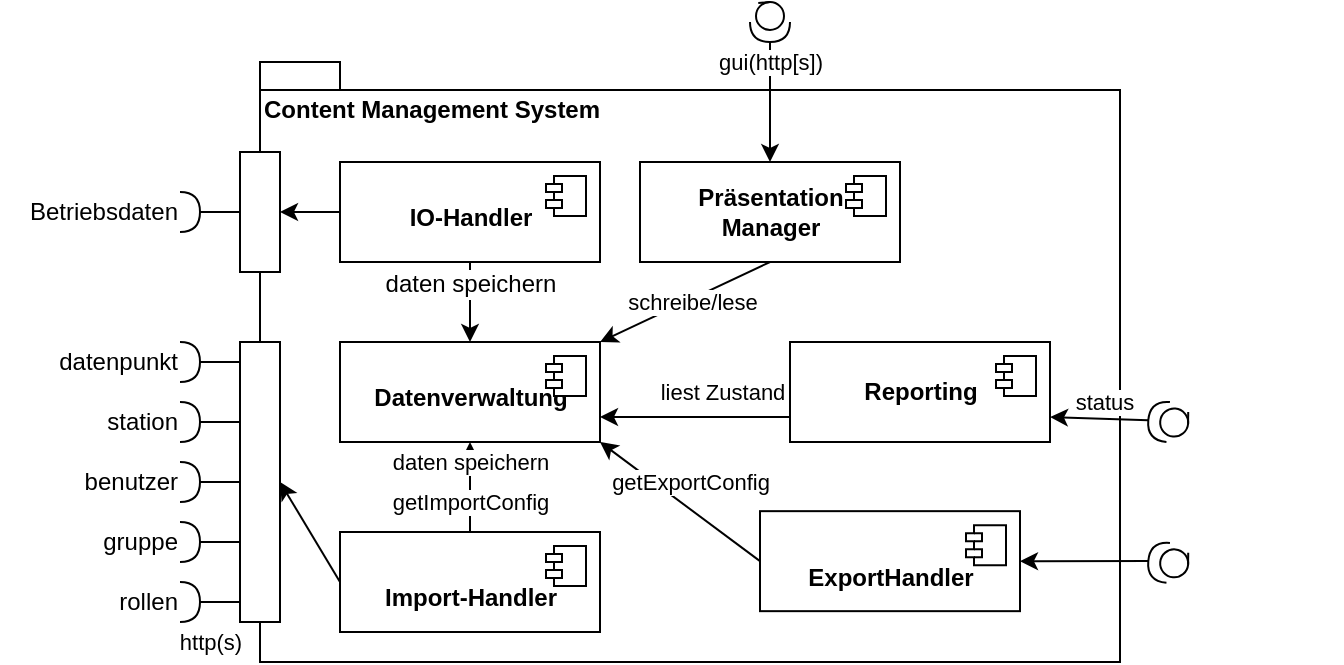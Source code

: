 <mxfile version="12.9.3" type="device"><diagram id="gGS0EcKA_PiiXpzGVIpx" name="Page-1"><mxGraphModel dx="865" dy="557" grid="1" gridSize="10" guides="1" tooltips="1" connect="1" arrows="1" fold="1" page="1" pageScale="1" pageWidth="827" pageHeight="1169" math="0" shadow="0"><root><mxCell id="0"/><mxCell id="1" parent="0"/><mxCell id="miVIwJ5IbpwDKwm6c2Hj-43" value="Content Management System" style="shape=folder;fontStyle=1;spacingTop=10;tabWidth=40;tabHeight=14;tabPosition=left;html=1;align=left;verticalAlign=top;" parent="1" vertex="1"><mxGeometry x="140" y="40" width="430" height="300" as="geometry"/></mxCell><mxCell id="ZG7Kt78gA4XBBryK7ZXF-11" style="edgeStyle=none;rounded=0;orthogonalLoop=1;jettySize=auto;html=1;exitX=0;exitY=0.5;exitDx=0;exitDy=0;entryX=1;entryY=0.5;entryDx=0;entryDy=0;endArrow=classic;endFill=1;" edge="1" parent="1" source="ZG7Kt78gA4XBBryK7ZXF-1" target="ZG7Kt78gA4XBBryK7ZXF-9"><mxGeometry relative="1" as="geometry"/></mxCell><mxCell id="ZG7Kt78gA4XBBryK7ZXF-18" style="edgeStyle=none;rounded=0;orthogonalLoop=1;jettySize=auto;html=1;exitX=0.5;exitY=1;exitDx=0;exitDy=0;entryX=0.5;entryY=0;entryDx=0;entryDy=0;endArrow=classic;endFill=1;" edge="1" parent="1" source="ZG7Kt78gA4XBBryK7ZXF-1" target="ZG7Kt78gA4XBBryK7ZXF-16"><mxGeometry relative="1" as="geometry"/></mxCell><mxCell id="ZG7Kt78gA4XBBryK7ZXF-19" value="daten speichern" style="text;html=1;align=center;verticalAlign=middle;resizable=0;points=[];labelBackgroundColor=#ffffff;" vertex="1" connectable="0" parent="ZG7Kt78gA4XBBryK7ZXF-18"><mxGeometry x="-0.533" y="-2" relative="1" as="geometry"><mxPoint x="2" y="1" as="offset"/></mxGeometry></mxCell><mxCell id="ZG7Kt78gA4XBBryK7ZXF-24" style="edgeStyle=none;rounded=0;orthogonalLoop=1;jettySize=auto;html=1;exitX=0.5;exitY=0;exitDx=0;exitDy=0;entryX=0.5;entryY=1;entryDx=0;entryDy=0;endArrow=classic;endFill=1;" edge="1" parent="1" source="ZG7Kt78gA4XBBryK7ZXF-68" target="ZG7Kt78gA4XBBryK7ZXF-16"><mxGeometry relative="1" as="geometry"><Array as="points"><mxPoint x="245" y="250"/></Array></mxGeometry></mxCell><mxCell id="ZG7Kt78gA4XBBryK7ZXF-76" value="daten speichern" style="text;html=1;align=center;verticalAlign=middle;resizable=0;points=[];labelBackgroundColor=#ffffff;fontSize=11;" vertex="1" connectable="0" parent="ZG7Kt78gA4XBBryK7ZXF-24"><mxGeometry x="0.636" y="-28" relative="1" as="geometry"><mxPoint x="-28" y="2" as="offset"/></mxGeometry></mxCell><mxCell id="ZG7Kt78gA4XBBryK7ZXF-1" value="&lt;br&gt;&lt;b&gt;IO-Handler&lt;/b&gt;" style="html=1;dropTarget=0;verticalAlign=top;" vertex="1" parent="1"><mxGeometry x="180" y="90.0" width="130" height="50" as="geometry"/></mxCell><mxCell id="ZG7Kt78gA4XBBryK7ZXF-2" value="" style="shape=component;jettyWidth=8;jettyHeight=4;verticalAlign=top;" vertex="1" parent="ZG7Kt78gA4XBBryK7ZXF-1"><mxGeometry x="1" width="20" height="20" relative="1" as="geometry"><mxPoint x="-27" y="7" as="offset"/></mxGeometry></mxCell><mxCell id="ZG7Kt78gA4XBBryK7ZXF-89" style="edgeStyle=none;rounded=0;orthogonalLoop=1;jettySize=auto;html=1;exitX=0.5;exitY=1;exitDx=0;exitDy=0;entryX=1;entryY=0;entryDx=0;entryDy=0;startArrow=none;startFill=0;endArrow=classic;endFill=1;fontSize=11;" edge="1" parent="1" source="ZG7Kt78gA4XBBryK7ZXF-3" target="ZG7Kt78gA4XBBryK7ZXF-16"><mxGeometry relative="1" as="geometry"/></mxCell><mxCell id="ZG7Kt78gA4XBBryK7ZXF-91" value="schreibe/lese" style="text;html=1;align=center;verticalAlign=middle;resizable=0;points=[];labelBackgroundColor=#ffffff;fontSize=11;" vertex="1" connectable="0" parent="ZG7Kt78gA4XBBryK7ZXF-89"><mxGeometry x="0.248" relative="1" as="geometry"><mxPoint x="13.38" y="-5.12" as="offset"/></mxGeometry></mxCell><mxCell id="ZG7Kt78gA4XBBryK7ZXF-3" value="&lt;div&gt;&lt;b&gt;Präsentation&lt;/b&gt;&lt;/div&gt;&lt;div&gt;&lt;b&gt;Manager&lt;/b&gt;&lt;/div&gt;" style="html=1;dropTarget=0;verticalAlign=middle;" vertex="1" parent="1"><mxGeometry x="330" y="90" width="130" height="50" as="geometry"/></mxCell><mxCell id="ZG7Kt78gA4XBBryK7ZXF-4" value="" style="shape=component;jettyWidth=8;jettyHeight=4;" vertex="1" parent="ZG7Kt78gA4XBBryK7ZXF-3"><mxGeometry x="1" width="20" height="20" relative="1" as="geometry"><mxPoint x="-27" y="7" as="offset"/></mxGeometry></mxCell><mxCell id="ZG7Kt78gA4XBBryK7ZXF-10" style="edgeStyle=none;rounded=0;orthogonalLoop=1;jettySize=auto;html=1;exitX=1;exitY=0.5;exitDx=0;exitDy=0;exitPerimeter=0;entryX=0;entryY=0.5;entryDx=0;entryDy=0;endArrow=none;endFill=0;" edge="1" parent="1" source="ZG7Kt78gA4XBBryK7ZXF-8" target="ZG7Kt78gA4XBBryK7ZXF-9"><mxGeometry relative="1" as="geometry"><mxPoint x="70" y="100" as="targetPoint"/></mxGeometry></mxCell><mxCell id="ZG7Kt78gA4XBBryK7ZXF-8" value="&lt;div align=&quot;left&quot;&gt;&lt;br&gt;&lt;/div&gt;" style="shape=requiredInterface;html=1;verticalLabelPosition=bottom;" vertex="1" parent="1"><mxGeometry x="100" y="105" width="10" height="20" as="geometry"/></mxCell><mxCell id="ZG7Kt78gA4XBBryK7ZXF-9" value="" style="rounded=0;whiteSpace=wrap;html=1;" vertex="1" parent="1"><mxGeometry x="130" y="85" width="20" height="60" as="geometry"/></mxCell><mxCell id="ZG7Kt78gA4XBBryK7ZXF-13" value="Betriebsdaten" style="text;html=1;align=right;verticalAlign=middle;resizable=0;points=[];autosize=1;" vertex="1" parent="1"><mxGeometry x="10" y="105" width="90" height="20" as="geometry"/></mxCell><mxCell id="ZG7Kt78gA4XBBryK7ZXF-16" value="&lt;br&gt;&lt;b&gt;Datenverwaltung&lt;/b&gt;" style="html=1;dropTarget=0;verticalAlign=top;" vertex="1" parent="1"><mxGeometry x="180" y="180" width="130" height="50" as="geometry"/></mxCell><mxCell id="ZG7Kt78gA4XBBryK7ZXF-17" value="" style="shape=component;jettyWidth=8;jettyHeight=4;" vertex="1" parent="ZG7Kt78gA4XBBryK7ZXF-16"><mxGeometry x="1" width="20" height="20" relative="1" as="geometry"><mxPoint x="-27" y="7" as="offset"/></mxGeometry></mxCell><mxCell id="ZG7Kt78gA4XBBryK7ZXF-23" value="" style="rounded=0;whiteSpace=wrap;html=1;" vertex="1" parent="1"><mxGeometry x="130" y="180" width="20" height="140" as="geometry"/></mxCell><mxCell id="ZG7Kt78gA4XBBryK7ZXF-25" style="edgeStyle=none;rounded=0;orthogonalLoop=1;jettySize=auto;html=1;exitX=1;exitY=0.5;exitDx=0;exitDy=0;exitPerimeter=0;entryX=0;entryY=0.5;entryDx=0;entryDy=0;endArrow=none;endFill=0;fontSize=11;" edge="1" parent="1" source="ZG7Kt78gA4XBBryK7ZXF-26"><mxGeometry relative="1" as="geometry"><mxPoint x="130" y="190" as="targetPoint"/></mxGeometry></mxCell><mxCell id="ZG7Kt78gA4XBBryK7ZXF-26" value="&lt;div align=&quot;left&quot;&gt;&lt;br&gt;&lt;/div&gt;" style="shape=requiredInterface;html=1;verticalLabelPosition=bottom;" vertex="1" parent="1"><mxGeometry x="100" y="180" width="10" height="20" as="geometry"/></mxCell><mxCell id="ZG7Kt78gA4XBBryK7ZXF-27" value="datenpunkt" style="text;html=1;align=right;verticalAlign=middle;resizable=0;points=[];autosize=1;" vertex="1" parent="1"><mxGeometry x="30" y="180" width="70" height="20" as="geometry"/></mxCell><mxCell id="ZG7Kt78gA4XBBryK7ZXF-28" style="edgeStyle=none;rounded=0;orthogonalLoop=1;jettySize=auto;html=1;exitX=1;exitY=0.5;exitDx=0;exitDy=0;exitPerimeter=0;entryX=0;entryY=0.5;entryDx=0;entryDy=0;endArrow=none;endFill=0;" edge="1" parent="1" source="ZG7Kt78gA4XBBryK7ZXF-29"><mxGeometry relative="1" as="geometry"><mxPoint x="130" y="220" as="targetPoint"/></mxGeometry></mxCell><mxCell id="ZG7Kt78gA4XBBryK7ZXF-29" value="&lt;div align=&quot;left&quot;&gt;&lt;br&gt;&lt;/div&gt;" style="shape=requiredInterface;html=1;verticalLabelPosition=bottom;" vertex="1" parent="1"><mxGeometry x="100" y="210" width="10" height="20" as="geometry"/></mxCell><mxCell id="ZG7Kt78gA4XBBryK7ZXF-30" value="station" style="text;html=1;align=right;verticalAlign=middle;resizable=0;points=[];autosize=1;" vertex="1" parent="1"><mxGeometry x="50" y="210" width="50" height="20" as="geometry"/></mxCell><mxCell id="ZG7Kt78gA4XBBryK7ZXF-31" style="edgeStyle=none;rounded=0;orthogonalLoop=1;jettySize=auto;html=1;exitX=1;exitY=0.5;exitDx=0;exitDy=0;exitPerimeter=0;entryX=0;entryY=0.5;entryDx=0;entryDy=0;endArrow=none;endFill=0;" edge="1" parent="1" source="ZG7Kt78gA4XBBryK7ZXF-32"><mxGeometry relative="1" as="geometry"><mxPoint x="130" y="250" as="targetPoint"/></mxGeometry></mxCell><mxCell id="ZG7Kt78gA4XBBryK7ZXF-32" value="&lt;div align=&quot;left&quot;&gt;&lt;br&gt;&lt;/div&gt;" style="shape=requiredInterface;html=1;verticalLabelPosition=bottom;" vertex="1" parent="1"><mxGeometry x="100" y="240" width="10" height="20" as="geometry"/></mxCell><mxCell id="ZG7Kt78gA4XBBryK7ZXF-33" value="benutzer" style="text;html=1;align=right;verticalAlign=middle;resizable=0;points=[];autosize=1;" vertex="1" parent="1"><mxGeometry x="40" y="240" width="60" height="20" as="geometry"/></mxCell><mxCell id="ZG7Kt78gA4XBBryK7ZXF-34" style="edgeStyle=none;rounded=0;orthogonalLoop=1;jettySize=auto;html=1;exitX=1;exitY=0.5;exitDx=0;exitDy=0;exitPerimeter=0;entryX=0;entryY=0.5;entryDx=0;entryDy=0;endArrow=none;endFill=0;" edge="1" parent="1" source="ZG7Kt78gA4XBBryK7ZXF-35"><mxGeometry relative="1" as="geometry"><mxPoint x="130" y="280" as="targetPoint"/></mxGeometry></mxCell><mxCell id="ZG7Kt78gA4XBBryK7ZXF-35" value="&lt;div align=&quot;left&quot;&gt;&lt;br&gt;&lt;/div&gt;" style="shape=requiredInterface;html=1;verticalLabelPosition=bottom;" vertex="1" parent="1"><mxGeometry x="100" y="270" width="10" height="20" as="geometry"/></mxCell><mxCell id="ZG7Kt78gA4XBBryK7ZXF-36" value="gruppe" style="text;html=1;align=right;verticalAlign=middle;resizable=0;points=[];autosize=1;" vertex="1" parent="1"><mxGeometry x="50" y="270" width="50" height="20" as="geometry"/></mxCell><mxCell id="ZG7Kt78gA4XBBryK7ZXF-37" style="edgeStyle=none;rounded=0;orthogonalLoop=1;jettySize=auto;html=1;exitX=1;exitY=0.5;exitDx=0;exitDy=0;exitPerimeter=0;entryX=0;entryY=0.5;entryDx=0;entryDy=0;endArrow=none;endFill=0;" edge="1" parent="1" source="ZG7Kt78gA4XBBryK7ZXF-38"><mxGeometry relative="1" as="geometry"><mxPoint x="130" y="310" as="targetPoint"/></mxGeometry></mxCell><mxCell id="ZG7Kt78gA4XBBryK7ZXF-38" value="&lt;div align=&quot;left&quot;&gt;&lt;br&gt;&lt;/div&gt;" style="shape=requiredInterface;html=1;verticalLabelPosition=bottom;" vertex="1" parent="1"><mxGeometry x="100" y="300" width="10" height="20" as="geometry"/></mxCell><mxCell id="ZG7Kt78gA4XBBryK7ZXF-39" value="rollen" style="text;html=1;align=right;verticalAlign=middle;resizable=0;points=[];autosize=1;" vertex="1" parent="1"><mxGeometry x="60" y="300" width="40" height="20" as="geometry"/></mxCell><mxCell id="ZG7Kt78gA4XBBryK7ZXF-46" style="edgeStyle=none;rounded=0;orthogonalLoop=1;jettySize=auto;html=1;exitX=0;exitY=0.75;exitDx=0;exitDy=0;entryX=1;entryY=0.75;entryDx=0;entryDy=0;endArrow=classic;endFill=1;fontSize=11;" edge="1" parent="1" source="ZG7Kt78gA4XBBryK7ZXF-42" target="ZG7Kt78gA4XBBryK7ZXF-16"><mxGeometry relative="1" as="geometry"/></mxCell><mxCell id="ZG7Kt78gA4XBBryK7ZXF-51" value="liest Zustand" style="text;html=1;align=center;verticalAlign=middle;resizable=0;points=[];labelBackgroundColor=#ffffff;fontSize=11;" vertex="1" connectable="0" parent="ZG7Kt78gA4XBBryK7ZXF-46"><mxGeometry x="-0.168" y="2" relative="1" as="geometry"><mxPoint x="5" y="-14.5" as="offset"/></mxGeometry></mxCell><mxCell id="ZG7Kt78gA4XBBryK7ZXF-42" value="&lt;b&gt;Reporting&lt;br&gt;&lt;/b&gt;" style="html=1;dropTarget=0;verticalAlign=middle;" vertex="1" parent="1"><mxGeometry x="405" y="180" width="130" height="50" as="geometry"/></mxCell><mxCell id="ZG7Kt78gA4XBBryK7ZXF-43" value="" style="shape=component;jettyWidth=8;jettyHeight=4;" vertex="1" parent="ZG7Kt78gA4XBBryK7ZXF-42"><mxGeometry x="1" width="20" height="20" relative="1" as="geometry"><mxPoint x="-27" y="7" as="offset"/></mxGeometry></mxCell><mxCell id="ZG7Kt78gA4XBBryK7ZXF-48" style="edgeStyle=none;rounded=0;orthogonalLoop=1;jettySize=auto;html=1;exitX=1;exitY=0.5;exitDx=0;exitDy=0;exitPerimeter=0;entryX=1;entryY=0.75;entryDx=0;entryDy=0;endArrow=classic;endFill=1;fontSize=11;" edge="1" parent="1" source="ZG7Kt78gA4XBBryK7ZXF-47" target="ZG7Kt78gA4XBBryK7ZXF-42"><mxGeometry relative="1" as="geometry"/></mxCell><mxCell id="ZG7Kt78gA4XBBryK7ZXF-52" value="status" style="text;html=1;align=center;verticalAlign=middle;resizable=0;points=[];labelBackgroundColor=#ffffff;fontSize=11;" vertex="1" connectable="0" parent="ZG7Kt78gA4XBBryK7ZXF-48"><mxGeometry x="-0.493" y="-3" relative="1" as="geometry"><mxPoint x="-10.17" y="-5.72" as="offset"/></mxGeometry></mxCell><mxCell id="ZG7Kt78gA4XBBryK7ZXF-47" value="" style="shape=providedRequiredInterface;html=1;verticalLabelPosition=bottom;fontSize=11;align=center;rotation=-175;" vertex="1" parent="1"><mxGeometry x="584.1" y="210" width="20" height="20" as="geometry"/></mxCell><mxCell id="ZG7Kt78gA4XBBryK7ZXF-49" style="edgeStyle=none;rounded=0;orthogonalLoop=1;jettySize=auto;html=1;exitX=0;exitY=0.5;exitDx=0;exitDy=0;exitPerimeter=0;entryX=0.024;entryY=0.793;entryDx=0;entryDy=0;entryPerimeter=0;endArrow=none;endFill=0;fontSize=11;" edge="1" parent="1" source="ZG7Kt78gA4XBBryK7ZXF-47" target="ZG7Kt78gA4XBBryK7ZXF-47"><mxGeometry relative="1" as="geometry"/></mxCell><mxCell id="ZG7Kt78gA4XBBryK7ZXF-77" style="edgeStyle=none;rounded=0;orthogonalLoop=1;jettySize=auto;html=1;exitX=1;exitY=1;exitDx=0;exitDy=0;entryX=0;entryY=0.5;entryDx=0;entryDy=0;endArrow=none;endFill=0;fontSize=11;startArrow=classic;startFill=1;" edge="1" parent="1" source="ZG7Kt78gA4XBBryK7ZXF-16" target="ZG7Kt78gA4XBBryK7ZXF-64"><mxGeometry relative="1" as="geometry"><mxPoint x="490" y="289.58" as="sourcePoint"/></mxGeometry></mxCell><mxCell id="ZG7Kt78gA4XBBryK7ZXF-82" value="getExportConfig" style="text;html=1;align=center;verticalAlign=middle;resizable=0;points=[];labelBackgroundColor=#ffffff;fontSize=11;" vertex="1" connectable="0" parent="ZG7Kt78gA4XBBryK7ZXF-77"><mxGeometry x="0.502" y="-1" relative="1" as="geometry"><mxPoint x="-14.55" y="-25.6" as="offset"/></mxGeometry></mxCell><mxCell id="ZG7Kt78gA4XBBryK7ZXF-61" value="" style="group" vertex="1" connectable="0" parent="1"><mxGeometry x="580.13" y="278.746" width="100.834" height="21.667" as="geometry"/></mxCell><mxCell id="ZG7Kt78gA4XBBryK7ZXF-59" value="" style="shape=providedRequiredInterface;html=1;verticalLabelPosition=bottom;fontSize=11;align=center;rotation=90;" vertex="1" parent="1"><mxGeometry x="385.0" y="10.0" width="20" height="20" as="geometry"/></mxCell><mxCell id="ZG7Kt78gA4XBBryK7ZXF-60" style="edgeStyle=none;rounded=0;orthogonalLoop=1;jettySize=auto;html=1;exitX=0;exitY=0.5;exitDx=0;exitDy=0;exitPerimeter=0;entryX=0.024;entryY=0.793;entryDx=0;entryDy=0;entryPerimeter=0;endArrow=none;endFill=0;fontSize=11;" edge="1" parent="1" source="ZG7Kt78gA4XBBryK7ZXF-59" target="ZG7Kt78gA4XBBryK7ZXF-59"><mxGeometry relative="1" as="geometry"/></mxCell><mxCell id="ZG7Kt78gA4XBBryK7ZXF-57" style="edgeStyle=none;rounded=0;orthogonalLoop=1;jettySize=auto;html=1;exitX=1;exitY=0.5;exitDx=0;exitDy=0;exitPerimeter=0;entryX=0.5;entryY=0;entryDx=0;entryDy=0;endArrow=classic;endFill=1;fontSize=11;" edge="1" parent="1" source="ZG7Kt78gA4XBBryK7ZXF-59" target="ZG7Kt78gA4XBBryK7ZXF-3"><mxGeometry relative="1" as="geometry"><mxPoint x="568.21" y="232.5" as="targetPoint"/></mxGeometry></mxCell><mxCell id="ZG7Kt78gA4XBBryK7ZXF-58" value="gui(http[s])" style="text;html=1;align=center;verticalAlign=middle;resizable=0;points=[];labelBackgroundColor=#ffffff;fontSize=11;" vertex="1" connectable="0" parent="ZG7Kt78gA4XBBryK7ZXF-57"><mxGeometry x="-0.493" y="-3" relative="1" as="geometry"><mxPoint x="3" y="-5" as="offset"/></mxGeometry></mxCell><mxCell id="ZG7Kt78gA4XBBryK7ZXF-64" value="&lt;br&gt;&lt;b&gt;ExportHandler&lt;br&gt;&lt;/b&gt;" style="html=1;dropTarget=0;verticalAlign=middle;" vertex="1" parent="1"><mxGeometry x="390" y="264.58" width="130" height="50" as="geometry"/></mxCell><mxCell id="ZG7Kt78gA4XBBryK7ZXF-65" value="" style="shape=component;jettyWidth=8;jettyHeight=4;" vertex="1" parent="ZG7Kt78gA4XBBryK7ZXF-64"><mxGeometry x="1" width="20" height="20" relative="1" as="geometry"><mxPoint x="-27" y="7" as="offset"/></mxGeometry></mxCell><mxCell id="ZG7Kt78gA4XBBryK7ZXF-74" style="edgeStyle=none;rounded=0;orthogonalLoop=1;jettySize=auto;html=1;exitX=0;exitY=0.5;exitDx=0;exitDy=0;entryX=1;entryY=0.5;entryDx=0;entryDy=0;endArrow=classic;endFill=1;fontSize=11;" edge="1" parent="1" source="ZG7Kt78gA4XBBryK7ZXF-68" target="ZG7Kt78gA4XBBryK7ZXF-23"><mxGeometry relative="1" as="geometry"/></mxCell><mxCell id="ZG7Kt78gA4XBBryK7ZXF-68" value="&lt;br&gt;&lt;b&gt;Import-Handler&lt;br&gt;&lt;/b&gt;" style="html=1;dropTarget=0;verticalAlign=middle;" vertex="1" parent="1"><mxGeometry x="180" y="275" width="130" height="50" as="geometry"/></mxCell><mxCell id="ZG7Kt78gA4XBBryK7ZXF-69" value="" style="shape=component;jettyWidth=8;jettyHeight=4;" vertex="1" parent="ZG7Kt78gA4XBBryK7ZXF-68"><mxGeometry x="1" width="20" height="20" relative="1" as="geometry"><mxPoint x="-27" y="7" as="offset"/></mxGeometry></mxCell><mxCell id="ZG7Kt78gA4XBBryK7ZXF-70" value="" style="shape=providedRequiredInterface;html=1;verticalLabelPosition=bottom;fontSize=11;align=center;rotation=-175;" vertex="1" parent="1"><mxGeometry x="584.1" y="280.41" width="20" height="20" as="geometry"/></mxCell><mxCell id="ZG7Kt78gA4XBBryK7ZXF-71" style="edgeStyle=none;rounded=0;orthogonalLoop=1;jettySize=auto;html=1;exitX=0;exitY=0.5;exitDx=0;exitDy=0;exitPerimeter=0;entryX=0.024;entryY=0.793;entryDx=0;entryDy=0;entryPerimeter=0;endArrow=none;endFill=0;fontSize=11;" edge="1" parent="1" source="ZG7Kt78gA4XBBryK7ZXF-70" target="ZG7Kt78gA4XBBryK7ZXF-70"><mxGeometry relative="1" as="geometry"/></mxCell><mxCell id="ZG7Kt78gA4XBBryK7ZXF-72" style="edgeStyle=none;rounded=0;orthogonalLoop=1;jettySize=auto;html=1;exitX=1;exitY=0.5;exitDx=0;exitDy=0;exitPerimeter=0;entryX=1;entryY=0.5;entryDx=0;entryDy=0;endArrow=classic;endFill=1;fontSize=11;" edge="1" parent="1" source="ZG7Kt78gA4XBBryK7ZXF-70" target="ZG7Kt78gA4XBBryK7ZXF-64"><mxGeometry relative="1" as="geometry"><mxPoint x="610" y="384.58" as="targetPoint"/></mxGeometry></mxCell><mxCell id="ZG7Kt78gA4XBBryK7ZXF-83" value="getImportConfig" style="text;html=1;align=center;verticalAlign=middle;resizable=0;points=[];labelBackgroundColor=#ffffff;fontSize=11;" vertex="1" connectable="0" parent="1"><mxGeometry x="260.0" y="300.41" as="geometry"><mxPoint x="-14.87" y="-40.58" as="offset"/></mxGeometry></mxCell><mxCell id="ZG7Kt78gA4XBBryK7ZXF-88" value="http(s)" style="text;html=1;align=center;verticalAlign=middle;resizable=0;points=[];autosize=1;fontSize=11;" vertex="1" parent="1"><mxGeometry x="90" y="320" width="50" height="20" as="geometry"/></mxCell></root></mxGraphModel></diagram></mxfile>